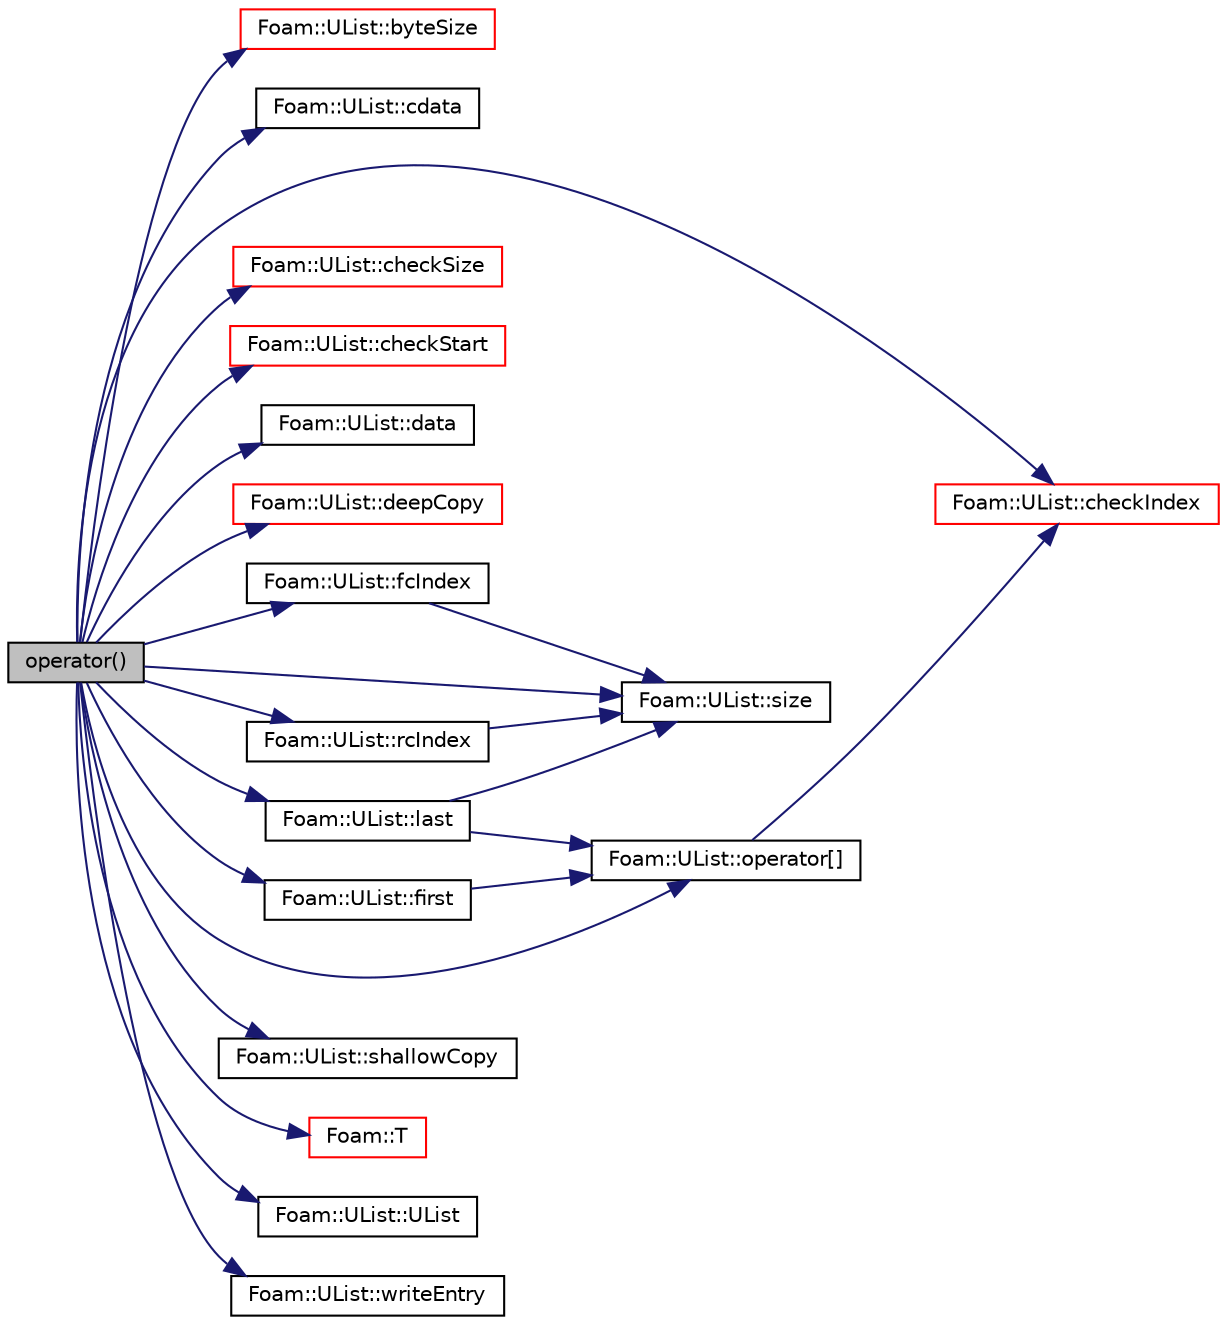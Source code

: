 digraph "operator()"
{
  bgcolor="transparent";
  edge [fontname="Helvetica",fontsize="10",labelfontname="Helvetica",labelfontsize="10"];
  node [fontname="Helvetica",fontsize="10",shape=record];
  rankdir="LR";
  Node1 [label="operator()",height=0.2,width=0.4,color="black", fillcolor="grey75", style="filled", fontcolor="black"];
  Node1 -> Node2 [color="midnightblue",fontsize="10",style="solid",fontname="Helvetica"];
  Node2 [label="Foam::UList::byteSize",height=0.2,width=0.4,color="red",URL="$a02830.html#ad5fcaa12dbc47e1d6ee03dc9b01c8ce6",tooltip="Return the binary size in number of characters of the UList. "];
  Node1 -> Node3 [color="midnightblue",fontsize="10",style="solid",fontname="Helvetica"];
  Node3 [label="Foam::UList::cdata",height=0.2,width=0.4,color="black",URL="$a02830.html#ab4a92abda502658abda8f1dbedbf4a94",tooltip="Return a const pointer to the first data element,. "];
  Node1 -> Node4 [color="midnightblue",fontsize="10",style="solid",fontname="Helvetica"];
  Node4 [label="Foam::UList::checkIndex",height=0.2,width=0.4,color="red",URL="$a02830.html#a3af76a0ec4622f6c85bb6b5e4c17bac8",tooltip="Check index i is within valid range (0 ... size-1) "];
  Node1 -> Node5 [color="midnightblue",fontsize="10",style="solid",fontname="Helvetica"];
  Node5 [label="Foam::UList::checkSize",height=0.2,width=0.4,color="red",URL="$a02830.html#a5b3ad2ea3c4d2c83108574d9ea81bfc4",tooltip="Check size is within valid range (0 ... size) "];
  Node1 -> Node6 [color="midnightblue",fontsize="10",style="solid",fontname="Helvetica"];
  Node6 [label="Foam::UList::checkStart",height=0.2,width=0.4,color="red",URL="$a02830.html#a7b82ab71e2cfdfbe97095ab7fbcd6123",tooltip="Check start is within valid range (0 ... size-1) "];
  Node1 -> Node7 [color="midnightblue",fontsize="10",style="solid",fontname="Helvetica"];
  Node7 [label="Foam::UList::data",height=0.2,width=0.4,color="black",URL="$a02830.html#adc1e16b293a89a9ccc9541058b5ca560",tooltip="Return a pointer to the first data element,. "];
  Node1 -> Node8 [color="midnightblue",fontsize="10",style="solid",fontname="Helvetica"];
  Node8 [label="Foam::UList::deepCopy",height=0.2,width=0.4,color="red",URL="$a02830.html#a11dbd1bf03552e483837b57b26c99375",tooltip="Copy elements of the given UList. "];
  Node1 -> Node9 [color="midnightblue",fontsize="10",style="solid",fontname="Helvetica"];
  Node9 [label="Foam::UList::fcIndex",height=0.2,width=0.4,color="black",URL="$a02830.html#af4d05e19e6cdc80f0c7acd5bbe250f69",tooltip="Return the forward circular index, i.e. the next index. "];
  Node9 -> Node10 [color="midnightblue",fontsize="10",style="solid",fontname="Helvetica"];
  Node10 [label="Foam::UList::size",height=0.2,width=0.4,color="black",URL="$a02830.html#a723361dc2020160f5492e8fe2d09fa44",tooltip="Return the number of elements in the UList. "];
  Node1 -> Node11 [color="midnightblue",fontsize="10",style="solid",fontname="Helvetica"];
  Node11 [label="Foam::UList::first",height=0.2,width=0.4,color="black",URL="$a02830.html#a1c9828bc3de9502754d944c95a2ce0d9",tooltip="Return the first element of the list. "];
  Node11 -> Node12 [color="midnightblue",fontsize="10",style="solid",fontname="Helvetica"];
  Node12 [label="Foam::UList::operator[]",height=0.2,width=0.4,color="black",URL="$a02830.html#a851e28f7788bbc82f5a4aa9f0efdefe4",tooltip="Return element of UList. "];
  Node12 -> Node4 [color="midnightblue",fontsize="10",style="solid",fontname="Helvetica"];
  Node1 -> Node13 [color="midnightblue",fontsize="10",style="solid",fontname="Helvetica"];
  Node13 [label="Foam::UList::last",height=0.2,width=0.4,color="black",URL="$a02830.html#aef07c02ea1c27bdb5906043b399e0ff0",tooltip="Return the last element of the list. "];
  Node13 -> Node12 [color="midnightblue",fontsize="10",style="solid",fontname="Helvetica"];
  Node13 -> Node10 [color="midnightblue",fontsize="10",style="solid",fontname="Helvetica"];
  Node1 -> Node12 [color="midnightblue",fontsize="10",style="solid",fontname="Helvetica"];
  Node1 -> Node14 [color="midnightblue",fontsize="10",style="solid",fontname="Helvetica"];
  Node14 [label="Foam::UList::rcIndex",height=0.2,width=0.4,color="black",URL="$a02830.html#ac854da7255402f41e46a47fb79398a2d",tooltip="Return the reverse circular index, i.e. the previous index. "];
  Node14 -> Node10 [color="midnightblue",fontsize="10",style="solid",fontname="Helvetica"];
  Node1 -> Node15 [color="midnightblue",fontsize="10",style="solid",fontname="Helvetica"];
  Node15 [label="Foam::UList::shallowCopy",height=0.2,width=0.4,color="black",URL="$a02830.html#ae7e14ea1dbcec14d6c1507851d8c5d06",tooltip="Copy the pointer held by the given UList. "];
  Node1 -> Node10 [color="midnightblue",fontsize="10",style="solid",fontname="Helvetica"];
  Node1 -> Node16 [color="midnightblue",fontsize="10",style="solid",fontname="Helvetica"];
  Node16 [label="Foam::T",height=0.2,width=0.4,color="red",URL="$a10979.html#ae57fda0abb14bb0944947c463c6e09d4"];
  Node1 -> Node17 [color="midnightblue",fontsize="10",style="solid",fontname="Helvetica"];
  Node17 [label="Foam::UList::UList",height=0.2,width=0.4,color="black",URL="$a02830.html#a070631d3cbf59c241a43b3a2245ec1f2",tooltip="Null constructor. "];
  Node1 -> Node18 [color="midnightblue",fontsize="10",style="solid",fontname="Helvetica"];
  Node18 [label="Foam::UList::writeEntry",height=0.2,width=0.4,color="black",URL="$a02830.html#a17ea04dd34200c8eb963c318c8569f84",tooltip="Write the UList as a dictionary entry. "];
}
